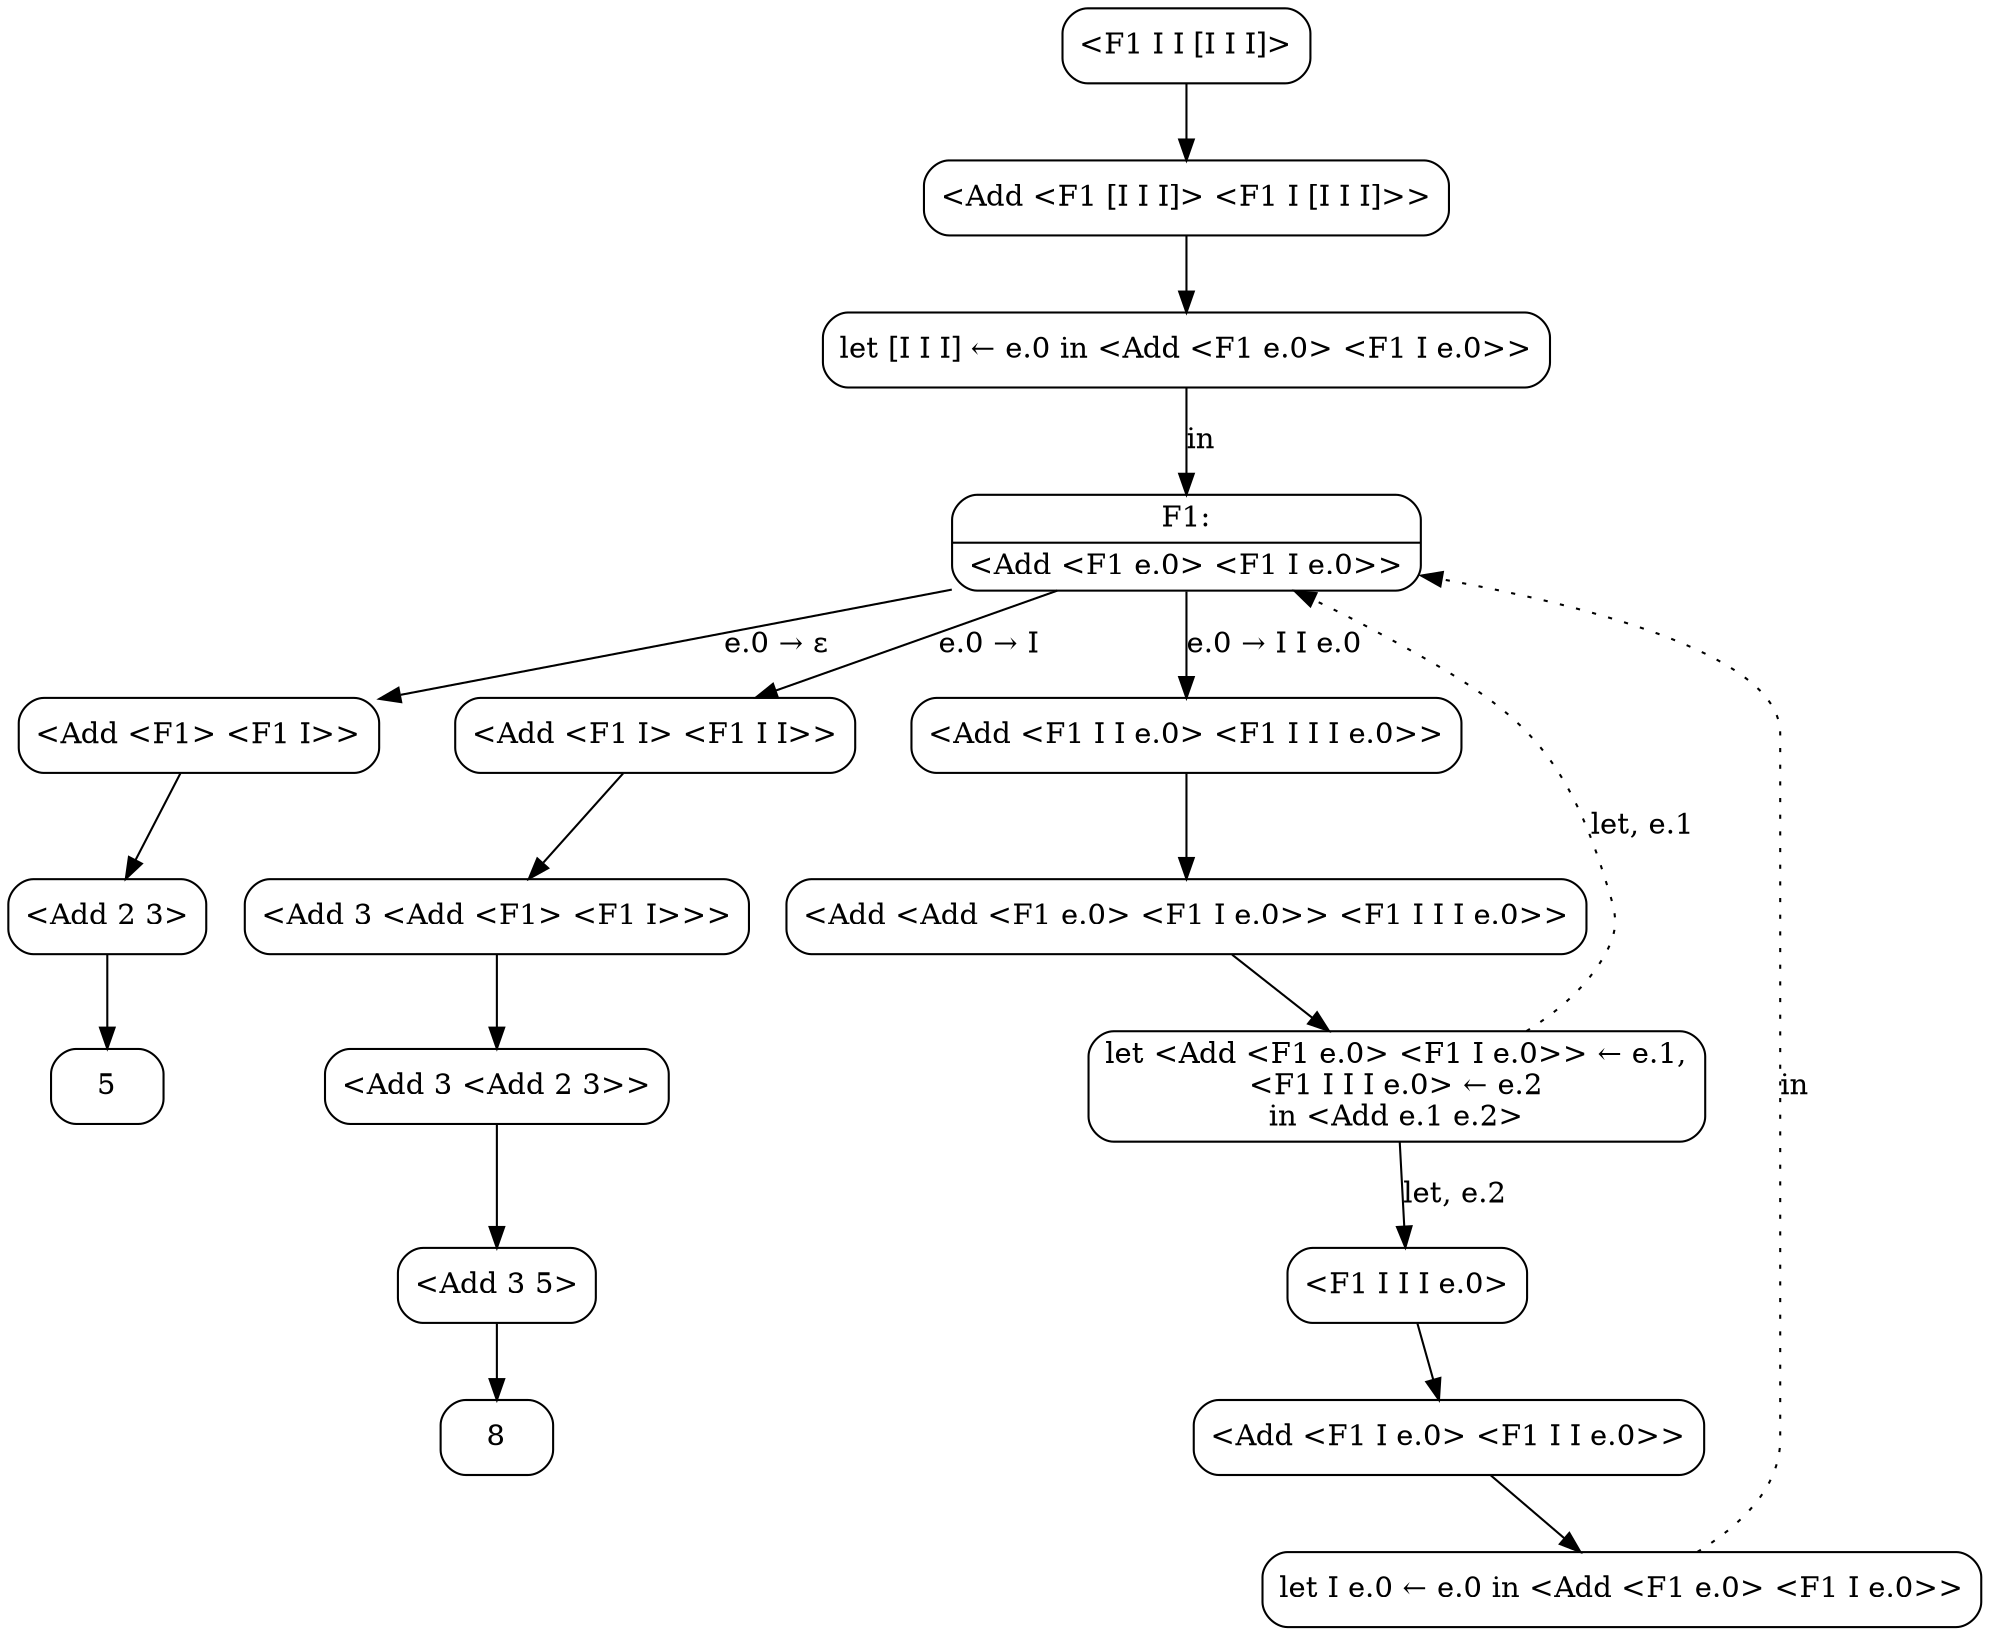digraph {
  node [shape=box, style=rounded];

  C0 [label="<F1 I I [I I I]>"];
  C1 [label="<Add <F1 [I I I]> <F1 I [I I I]>>"];
  C0 -> C1;
  C2 [label="let [I I I] ← e.0 in <Add <F1 e.0> <F1 I e.0>>"];
  C1 -> C2;
  F1 [shape=record, label="{F1:|\<Add \<F1 e.0\> \<F1 I e.0\>\>}"];
  C2 -> F1 [label="in"];
  C3 [label="<Add <F1> <F1 I>>"]
  F1 -> C3 [label="e.0 → ε"];
  C4 [label="<Add 2 3>"];
  C3 -> C4;
  C5 [label="5"];
  C4 -> C5;
  C6 [label="<Add <F1 I> <F1 I I>>"];
  F1 -> C6 [label="e.0 → I"];
  C6a [label="<Add 3 <Add <F1> <F1 I>>>"];
  C6 -> C6a;
  C6b [label="<Add 3 <Add 2 3>>"];
  C6a -> C6b
  C7 [label="<Add 3 5>"];
  C6b -> C7;
  C8 [label="8"];
  C7 -> C8;
  C9 [label="<Add <F1 I I e.0> <F1 I I I e.0>>"];
  F1 -> C9 [label="e.0 → I I e.0"];
  C10 [label="<Add <Add <F1 e.0> <F1 I e.0>> <F1 I I I e.0>>"];
  C9 -> C10;
  C11 [label="let <Add <F1 e.0> <F1 I e.0>> ← e.1,\n<F1 I I I e.0> ← e.2\nin <Add e.1 e.2>"];
  C10 -> C11;
  C11 -> F1 [label="let, e.1", style=dotted];
  C12 [label="<F1 I I I e.0>"];
  C11 -> C12 [label="let, e.2"];
  C13 [label="<Add <F1 I e.0> <F1 I I e.0>>"];
  C12 -> C13;
  C14 [label="let I e.0 ← e.0 in <Add <F1 e.0> <F1 I e.0>>"];
  C13 -> C14;
  C14 -> F1 [label="in", style=dotted];
}
